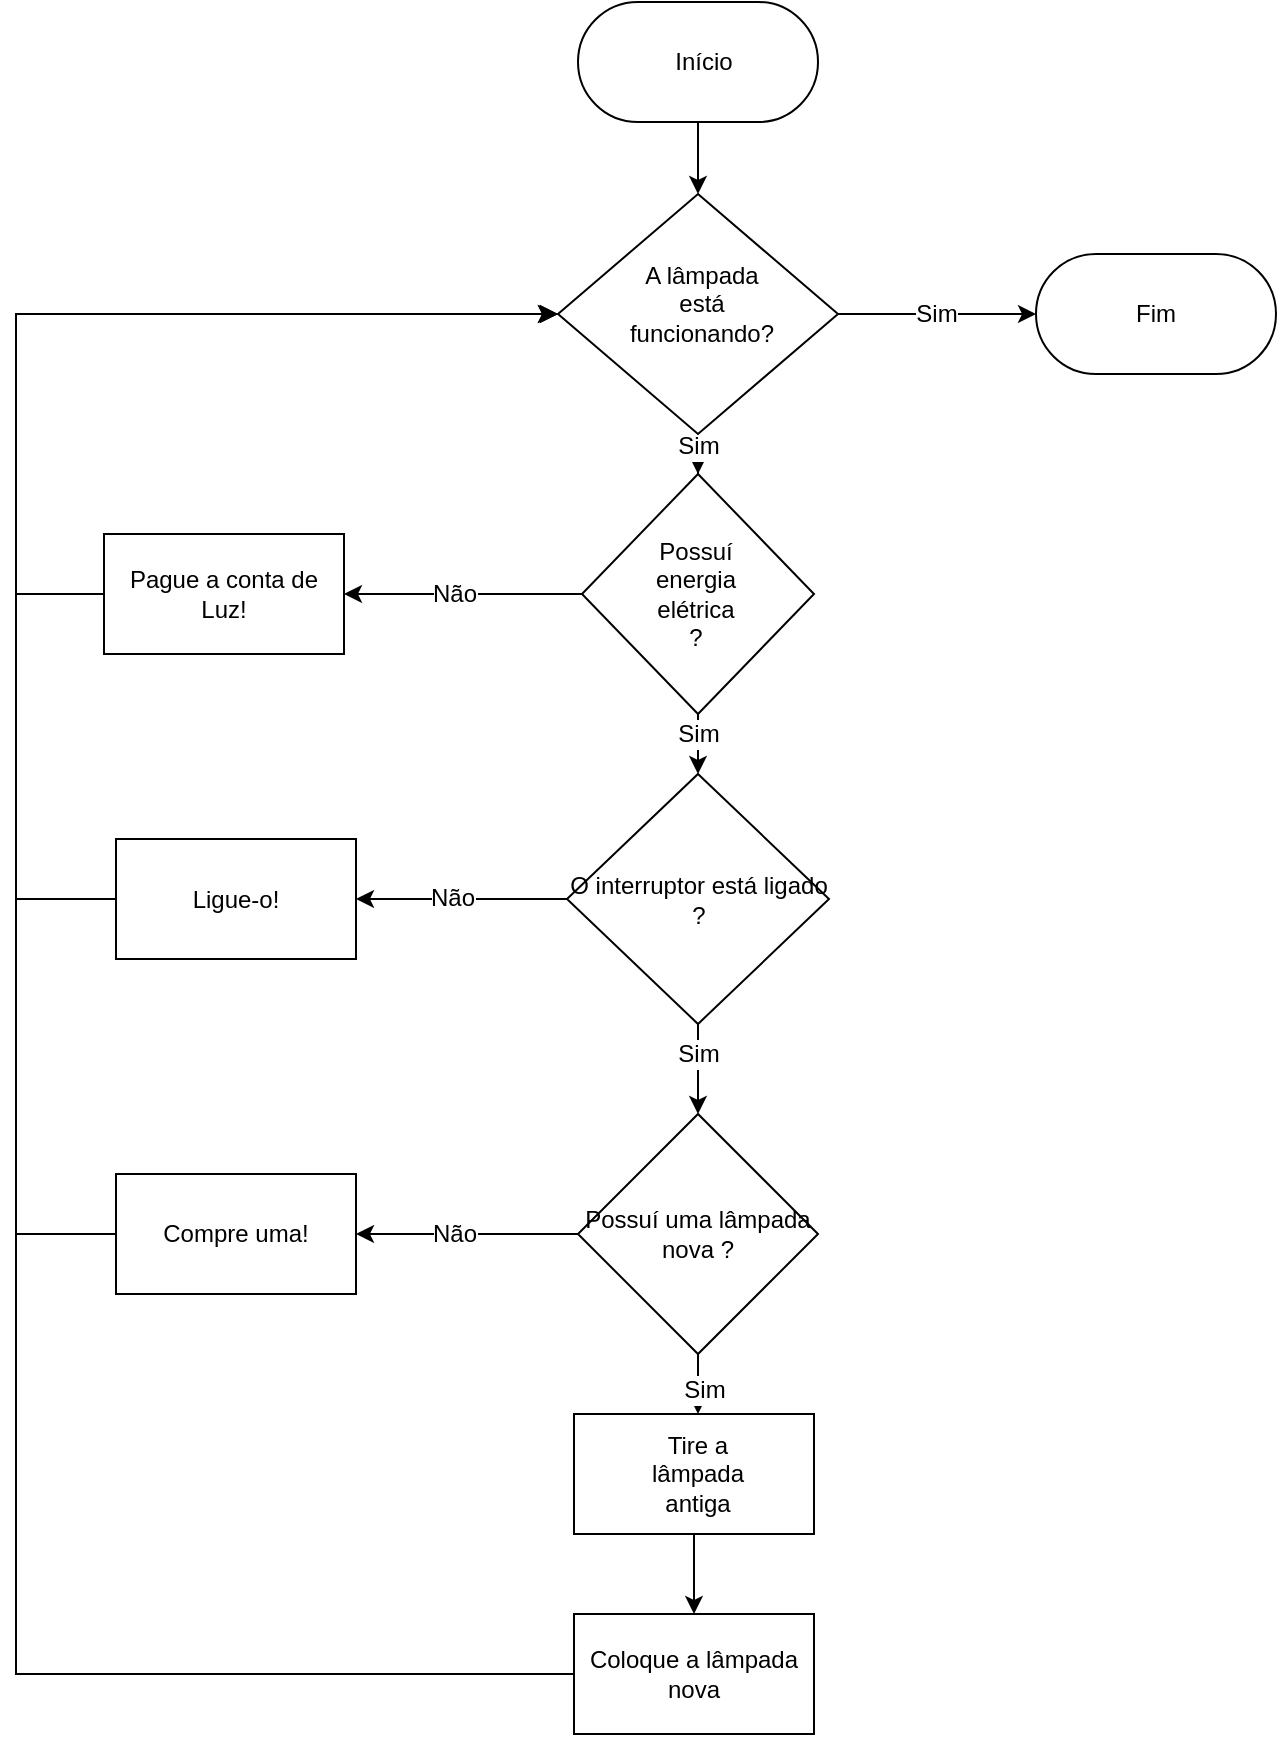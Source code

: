 <mxfile version="11.2.8" type="device" pages="1"><diagram id="TJqT-nlIoMpcupNHvCq8" name="Page-1"><mxGraphModel dx="805" dy="444" grid="1" gridSize="10" guides="1" tooltips="1" connect="1" arrows="1" fold="1" page="1" pageScale="1" pageWidth="827" pageHeight="1169" math="0" shadow="0"><root><mxCell id="0"/><mxCell id="1" parent="0"/><mxCell id="gq1zMRpw4b-OStCG-T8_-177" style="edgeStyle=orthogonalEdgeStyle;rounded=0;orthogonalLoop=1;jettySize=auto;html=1;entryX=0.5;entryY=0;entryDx=0;entryDy=0;" edge="1" parent="1" source="gq1zMRpw4b-OStCG-T8_-44" target="gq1zMRpw4b-OStCG-T8_-116"><mxGeometry relative="1" as="geometry"/></mxCell><mxCell id="gq1zMRpw4b-OStCG-T8_-44" value="&lt;div&gt;&lt;br&gt;&lt;/div&gt;&lt;div&gt;&lt;br&gt;&lt;/div&gt;" style="rounded=1;whiteSpace=wrap;html=1;arcSize=50;" vertex="1" parent="1"><mxGeometry x="351" y="44" width="120" height="60" as="geometry"/></mxCell><mxCell id="gq1zMRpw4b-OStCG-T8_-45" value="&lt;div&gt;Início&lt;/div&gt;" style="text;html=1;strokeColor=none;fillColor=none;align=center;verticalAlign=middle;whiteSpace=wrap;rounded=0;" vertex="1" parent="1"><mxGeometry x="393.5" y="64" width="40" height="20" as="geometry"/></mxCell><mxCell id="gq1zMRpw4b-OStCG-T8_-139" style="edgeStyle=orthogonalEdgeStyle;rounded=0;orthogonalLoop=1;jettySize=auto;html=1;entryX=1;entryY=0.5;entryDx=0;entryDy=0;" edge="1" parent="1" source="gq1zMRpw4b-OStCG-T8_-48" target="gq1zMRpw4b-OStCG-T8_-55"><mxGeometry relative="1" as="geometry"/></mxCell><mxCell id="gq1zMRpw4b-OStCG-T8_-143" value="Não" style="text;html=1;resizable=0;points=[];align=center;verticalAlign=middle;labelBackgroundColor=#ffffff;" vertex="1" connectable="0" parent="gq1zMRpw4b-OStCG-T8_-139"><mxGeometry x="0.196" y="-4" relative="1" as="geometry"><mxPoint x="7" y="4" as="offset"/></mxGeometry></mxCell><mxCell id="gq1zMRpw4b-OStCG-T8_-153" style="edgeStyle=orthogonalEdgeStyle;rounded=0;orthogonalLoop=1;jettySize=auto;html=1;entryX=0.5;entryY=0;entryDx=0;entryDy=0;" edge="1" parent="1" source="gq1zMRpw4b-OStCG-T8_-48" target="gq1zMRpw4b-OStCG-T8_-58"><mxGeometry relative="1" as="geometry"/></mxCell><mxCell id="gq1zMRpw4b-OStCG-T8_-172" value="Sim" style="text;html=1;resizable=0;points=[];align=center;verticalAlign=middle;labelBackgroundColor=#ffffff;" vertex="1" connectable="0" parent="gq1zMRpw4b-OStCG-T8_-153"><mxGeometry x="0.2" y="4" relative="1" as="geometry"><mxPoint x="-4" as="offset"/></mxGeometry></mxCell><mxCell id="gq1zMRpw4b-OStCG-T8_-48" value="" style="rhombus;whiteSpace=wrap;html=1;" vertex="1" parent="1"><mxGeometry x="353" y="280" width="116" height="120" as="geometry"/></mxCell><mxCell id="gq1zMRpw4b-OStCG-T8_-141" style="edgeStyle=orthogonalEdgeStyle;rounded=0;orthogonalLoop=1;jettySize=auto;html=1;entryX=1;entryY=0.5;entryDx=0;entryDy=0;" edge="1" parent="1" source="gq1zMRpw4b-OStCG-T8_-58" target="gq1zMRpw4b-OStCG-T8_-68"><mxGeometry relative="1" as="geometry"/></mxCell><mxCell id="gq1zMRpw4b-OStCG-T8_-144" value="Não" style="text;html=1;resizable=0;points=[];align=center;verticalAlign=middle;labelBackgroundColor=#ffffff;" vertex="1" connectable="0" parent="gq1zMRpw4b-OStCG-T8_-141"><mxGeometry x="0.295" relative="1" as="geometry"><mxPoint x="11" y="-0.5" as="offset"/></mxGeometry></mxCell><mxCell id="gq1zMRpw4b-OStCG-T8_-156" style="edgeStyle=orthogonalEdgeStyle;rounded=0;orthogonalLoop=1;jettySize=auto;html=1;entryX=0;entryY=0.5;entryDx=0;entryDy=0;" edge="1" parent="1" source="gq1zMRpw4b-OStCG-T8_-58" target="gq1zMRpw4b-OStCG-T8_-70"><mxGeometry relative="1" as="geometry"/></mxCell><mxCell id="gq1zMRpw4b-OStCG-T8_-175" value="Sim" style="text;html=1;resizable=0;points=[];align=center;verticalAlign=middle;labelBackgroundColor=#ffffff;" vertex="1" connectable="0" parent="gq1zMRpw4b-OStCG-T8_-156"><mxGeometry x="-0.659" y="-2" relative="1" as="geometry"><mxPoint x="2" y="7.5" as="offset"/></mxGeometry></mxCell><mxCell id="gq1zMRpw4b-OStCG-T8_-58" value="O interruptor está ligado ?" style="rhombus;whiteSpace=wrap;html=1;" vertex="1" parent="1"><mxGeometry x="345.5" y="430" width="131" height="125" as="geometry"/></mxCell><mxCell id="gq1zMRpw4b-OStCG-T8_-142" style="edgeStyle=orthogonalEdgeStyle;rounded=0;orthogonalLoop=1;jettySize=auto;html=1;entryX=1;entryY=0.5;entryDx=0;entryDy=0;" edge="1" parent="1" source="gq1zMRpw4b-OStCG-T8_-70" target="gq1zMRpw4b-OStCG-T8_-78"><mxGeometry relative="1" as="geometry"/></mxCell><mxCell id="gq1zMRpw4b-OStCG-T8_-145" value="Não" style="text;html=1;resizable=0;points=[];align=center;verticalAlign=middle;labelBackgroundColor=#ffffff;" vertex="1" connectable="0" parent="gq1zMRpw4b-OStCG-T8_-142"><mxGeometry x="0.314" y="1" relative="1" as="geometry"><mxPoint x="10.5" y="-1" as="offset"/></mxGeometry></mxCell><mxCell id="gq1zMRpw4b-OStCG-T8_-162" style="edgeStyle=orthogonalEdgeStyle;rounded=0;orthogonalLoop=1;jettySize=auto;html=1;" edge="1" parent="1" source="gq1zMRpw4b-OStCG-T8_-70"><mxGeometry relative="1" as="geometry"><mxPoint x="411" y="750" as="targetPoint"/></mxGeometry></mxCell><mxCell id="gq1zMRpw4b-OStCG-T8_-176" value="Sim" style="text;html=1;resizable=0;points=[];align=center;verticalAlign=middle;labelBackgroundColor=#ffffff;" vertex="1" connectable="0" parent="gq1zMRpw4b-OStCG-T8_-162"><mxGeometry x="0.2" y="4" relative="1" as="geometry"><mxPoint x="-1.5" y="-0.5" as="offset"/></mxGeometry></mxCell><mxCell id="gq1zMRpw4b-OStCG-T8_-70" value="Possuí uma lâmpada nova ?" style="rhombus;whiteSpace=wrap;html=1;direction=south;" vertex="1" parent="1"><mxGeometry x="351" y="600" width="120" height="120" as="geometry"/></mxCell><mxCell id="gq1zMRpw4b-OStCG-T8_-167" style="edgeStyle=orthogonalEdgeStyle;rounded=0;orthogonalLoop=1;jettySize=auto;html=1;entryX=0;entryY=0.5;entryDx=0;entryDy=0;" edge="1" parent="1" source="gq1zMRpw4b-OStCG-T8_-55" target="gq1zMRpw4b-OStCG-T8_-116"><mxGeometry relative="1" as="geometry"><Array as="points"><mxPoint x="70" y="340"/><mxPoint x="70" y="200"/></Array></mxGeometry></mxCell><mxCell id="gq1zMRpw4b-OStCG-T8_-55" value="Pague a conta de Luz!" style="rounded=0;whiteSpace=wrap;html=1;" vertex="1" parent="1"><mxGeometry x="114" y="310" width="120" height="60" as="geometry"/></mxCell><mxCell id="gq1zMRpw4b-OStCG-T8_-168" style="edgeStyle=orthogonalEdgeStyle;rounded=0;orthogonalLoop=1;jettySize=auto;html=1;" edge="1" parent="1" source="gq1zMRpw4b-OStCG-T8_-68"><mxGeometry relative="1" as="geometry"><mxPoint x="340" y="200" as="targetPoint"/><Array as="points"><mxPoint x="70" y="493"/><mxPoint x="70" y="200"/></Array></mxGeometry></mxCell><mxCell id="gq1zMRpw4b-OStCG-T8_-68" value="&lt;div&gt;Ligue-o!&lt;/div&gt;" style="rounded=0;whiteSpace=wrap;html=1;" vertex="1" parent="1"><mxGeometry x="120" y="462.5" width="120" height="60" as="geometry"/></mxCell><mxCell id="gq1zMRpw4b-OStCG-T8_-169" style="edgeStyle=orthogonalEdgeStyle;rounded=0;orthogonalLoop=1;jettySize=auto;html=1;entryX=0;entryY=0.5;entryDx=0;entryDy=0;" edge="1" parent="1" source="gq1zMRpw4b-OStCG-T8_-78" target="gq1zMRpw4b-OStCG-T8_-116"><mxGeometry relative="1" as="geometry"><Array as="points"><mxPoint x="70" y="660"/><mxPoint x="70" y="200"/></Array></mxGeometry></mxCell><mxCell id="gq1zMRpw4b-OStCG-T8_-78" value="Compre uma!" style="rounded=0;whiteSpace=wrap;html=1;" vertex="1" parent="1"><mxGeometry x="120" y="630" width="120" height="60" as="geometry"/></mxCell><mxCell id="gq1zMRpw4b-OStCG-T8_-134" style="edgeStyle=orthogonalEdgeStyle;rounded=0;orthogonalLoop=1;jettySize=auto;html=1;entryX=0;entryY=0.5;entryDx=0;entryDy=0;" edge="1" parent="1" source="gq1zMRpw4b-OStCG-T8_-116" target="gq1zMRpw4b-OStCG-T8_-128"><mxGeometry relative="1" as="geometry"/></mxCell><mxCell id="gq1zMRpw4b-OStCG-T8_-179" value="Sim" style="text;html=1;resizable=0;points=[];align=center;verticalAlign=middle;labelBackgroundColor=#ffffff;" vertex="1" connectable="0" parent="gq1zMRpw4b-OStCG-T8_-134"><mxGeometry x="-0.303" relative="1" as="geometry"><mxPoint x="14.5" as="offset"/></mxGeometry></mxCell><mxCell id="gq1zMRpw4b-OStCG-T8_-151" style="edgeStyle=orthogonalEdgeStyle;rounded=0;orthogonalLoop=1;jettySize=auto;html=1;entryX=0.5;entryY=0;entryDx=0;entryDy=0;" edge="1" parent="1" source="gq1zMRpw4b-OStCG-T8_-116" target="gq1zMRpw4b-OStCG-T8_-48"><mxGeometry relative="1" as="geometry"/></mxCell><mxCell id="gq1zMRpw4b-OStCG-T8_-170" value="Sim" style="text;html=1;resizable=0;points=[];align=center;verticalAlign=middle;labelBackgroundColor=#ffffff;" vertex="1" connectable="0" parent="gq1zMRpw4b-OStCG-T8_-151"><mxGeometry x="0.522" relative="1" as="geometry"><mxPoint as="offset"/></mxGeometry></mxCell><mxCell id="gq1zMRpw4b-OStCG-T8_-116" value="" style="rhombus;whiteSpace=wrap;html=1;" vertex="1" parent="1"><mxGeometry x="341" y="140" width="140" height="120" as="geometry"/></mxCell><mxCell id="gq1zMRpw4b-OStCG-T8_-128" value="" style="rounded=1;whiteSpace=wrap;html=1;arcSize=50;" vertex="1" parent="1"><mxGeometry x="580" y="170" width="120" height="60" as="geometry"/></mxCell><mxCell id="gq1zMRpw4b-OStCG-T8_-130" value="Fim" style="text;html=1;strokeColor=none;fillColor=none;align=center;verticalAlign=middle;whiteSpace=wrap;rounded=0;" vertex="1" parent="1"><mxGeometry x="620" y="190" width="40" height="20" as="geometry"/></mxCell><mxCell id="gq1zMRpw4b-OStCG-T8_-131" value="A lâmpada está funcionando?" style="text;html=1;strokeColor=none;fillColor=none;align=center;verticalAlign=middle;whiteSpace=wrap;rounded=0;" vertex="1" parent="1"><mxGeometry x="392.5" y="185" width="40" height="20" as="geometry"/></mxCell><mxCell id="gq1zMRpw4b-OStCG-T8_-137" value="&lt;div&gt;Possuí energia elétrica ?&lt;/div&gt;" style="text;html=1;strokeColor=none;fillColor=none;align=center;verticalAlign=middle;whiteSpace=wrap;rounded=0;" vertex="1" parent="1"><mxGeometry x="390" y="330" width="40" height="20" as="geometry"/></mxCell><mxCell id="gq1zMRpw4b-OStCG-T8_-165" style="edgeStyle=orthogonalEdgeStyle;rounded=0;orthogonalLoop=1;jettySize=auto;html=1;entryX=0.5;entryY=0;entryDx=0;entryDy=0;" edge="1" parent="1" source="gq1zMRpw4b-OStCG-T8_-158" target="gq1zMRpw4b-OStCG-T8_-164"><mxGeometry relative="1" as="geometry"/></mxCell><mxCell id="gq1zMRpw4b-OStCG-T8_-158" value="" style="rounded=0;whiteSpace=wrap;html=1;" vertex="1" parent="1"><mxGeometry x="349" y="750" width="120" height="60" as="geometry"/></mxCell><mxCell id="gq1zMRpw4b-OStCG-T8_-159" value="Tire a lâmpada antiga" style="text;html=1;strokeColor=none;fillColor=none;align=center;verticalAlign=middle;whiteSpace=wrap;rounded=0;" vertex="1" parent="1"><mxGeometry x="391" y="770" width="40" height="20" as="geometry"/></mxCell><mxCell id="gq1zMRpw4b-OStCG-T8_-166" style="edgeStyle=orthogonalEdgeStyle;rounded=0;orthogonalLoop=1;jettySize=auto;html=1;" edge="1" parent="1" source="gq1zMRpw4b-OStCG-T8_-164"><mxGeometry relative="1" as="geometry"><mxPoint x="340" y="200" as="targetPoint"/><Array as="points"><mxPoint x="70" y="880"/><mxPoint x="70" y="200"/></Array></mxGeometry></mxCell><mxCell id="gq1zMRpw4b-OStCG-T8_-164" value="Coloque a lâmpada nova " style="rounded=0;whiteSpace=wrap;html=1;" vertex="1" parent="1"><mxGeometry x="349" y="850" width="120" height="60" as="geometry"/></mxCell></root></mxGraphModel></diagram></mxfile>